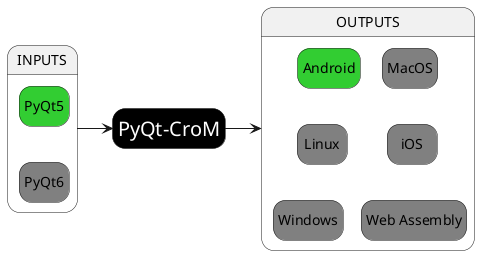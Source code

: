/' System overview for PyQt-CroM '/

@startuml

/' Config '/

hide empty description
skinparam wrapWidth 200
skinparam maxMessageSize 150

!$managed_color = "LimeGreen"
!$not_managed_color = "Grey"
!$header_color = "Aquamarine"
!$system_color = "Black"

/' States '/

state "INPUTS" as input {
	state "PyQt5" as pyqt5 #$managed_color
	state "PyQt6" as pyqt6 #$not_managed_color
}

state "<color:white><size:20>PyQt-CroM" as system #$system_color

state "OUTPUTS" as output {
	state "Android" as android #$managed_color
	state "Linux" as linux #$not_managed_color
	state "Windows" as windows #$not_managed_color
	state "MacOS" as macos #$not_managed_color
	state "iOS" as ios #$not_managed_color
	state "Web Assembly" as wasm #$not_managed_color
}

/' Links '/

android -down[hidden]-> linux
android -right[hidden]-> macos
linux -down[hidden]-> windows
macos -down[hidden]-> ios
ios -down[hidden]-> wasm

input -right-> system
system -right-> output

pyqt5 -down[hidden]-> pyqt6

@enduml
